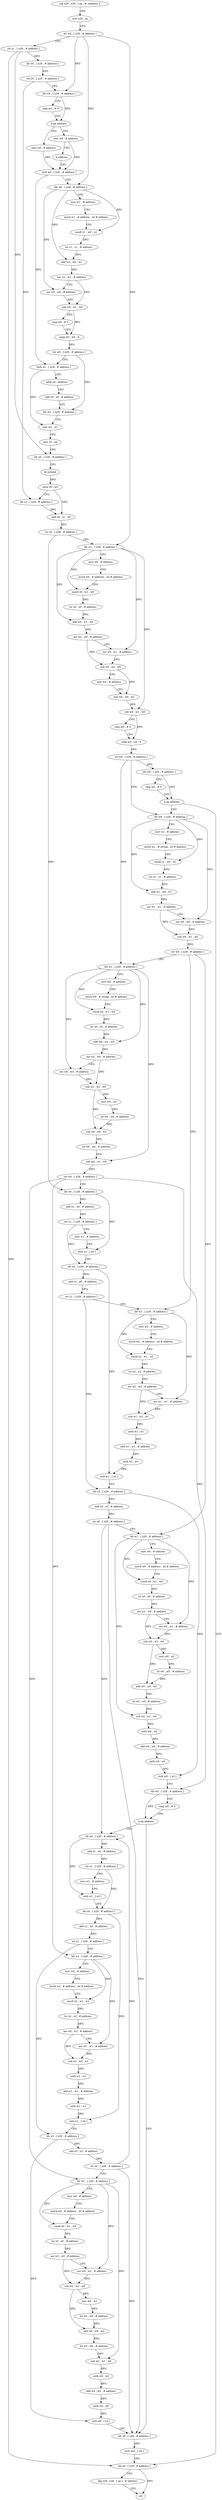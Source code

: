 digraph "func" {
"251148" [label = "stp x29 , x30 , [ sp , #- address ]!" ]
"251152" [label = "mov x29 , sp" ]
"251156" [label = "str w0 , [ x29 , # address ]" ]
"251160" [label = "str x1 , [ x29 , # address ]" ]
"251164" [label = "ldr x0 , [ x29 , # address ]" ]
"251168" [label = "str x0 , [ x29 , # address ]" ]
"251172" [label = "ldr w0 , [ x29 , # address ]" ]
"251176" [label = "cmp w0 , # 0" ]
"251180" [label = "b.ge address" ]
"251192" [label = "mov w0 , # address" ]
"251184" [label = "mov w0 , # address" ]
"251196" [label = "strb w0 , [ x29 , # address ]" ]
"251188" [label = "b address" ]
"251808" [label = "ldr x0 , [ x29 , # address ]" ]
"251812" [label = "ldp x29 , x30 , [ sp ] , # address" ]
"251816" [label = "ret" ]
"251368" [label = "ldr w0 , [ x29 , # address ]" ]
"251372" [label = "mov w1 , # address" ]
"251376" [label = "movk w1 , # string , lsl # address" ]
"251380" [label = "smull x1 , w0 , w1" ]
"251384" [label = "lsr x1 , x1 , # address" ]
"251388" [label = "add w1 , w0 , w1" ]
"251392" [label = "asr w1 , w1 , # address" ]
"251396" [label = "asr w0 , w0 , # address" ]
"251400" [label = "sub w0 , w1 , w0" ]
"251404" [label = "str w0 , [ x29 , # address ]" ]
"251408" [label = "ldr w1 , [ x29 , # address ]" ]
"251412" [label = "mov w0 , # address" ]
"251416" [label = "movk w0 , # string , lsl # address" ]
"251420" [label = "smull x0 , w1 , w0" ]
"251424" [label = "lsr x0 , x0 , # address" ]
"251428" [label = "add w0 , w1 , w0" ]
"251432" [label = "asr w2 , w0 , # address" ]
"251436" [label = "asr w0 , w1 , # address" ]
"251440" [label = "sub w2 , w2 , w0" ]
"251444" [label = "mov w0 , w2" ]
"251448" [label = "lsl w0 , w0 , # address" ]
"251452" [label = "sub w0 , w0 , w2" ]
"251456" [label = "lsl w0 , w0 , # address" ]
"251460" [label = "sub w0 , w1 , w0" ]
"251464" [label = "str w0 , [ x29 , # address ]" ]
"251468" [label = "ldr x0 , [ x29 , # address ]" ]
"251472" [label = "add x1 , x0 , # address" ]
"251476" [label = "str x1 , [ x29 , # address ]" ]
"251480" [label = "mov w1 , # address" ]
"251484" [label = "strb w1 , [ x0 ]" ]
"251488" [label = "ldr x0 , [ x29 , # address ]" ]
"251492" [label = "add x1 , x0 , # address" ]
"251496" [label = "str x1 , [ x29 , # address ]" ]
"251500" [label = "ldr w1 , [ x29 , # address ]" ]
"251504" [label = "mov w2 , # address" ]
"251508" [label = "movk w2 , # address , lsl # address" ]
"251512" [label = "smull x2 , w1 , w2" ]
"251516" [label = "lsr x2 , x2 , # address" ]
"251520" [label = "asr w2 , w2 , # address" ]
"251524" [label = "asr w1 , w1 , # address" ]
"251528" [label = "sub w1 , w2 , w1" ]
"251532" [label = "uxtb w1 , w1" ]
"251536" [label = "add w1 , w1 , # address" ]
"251540" [label = "uxtb w1 , w1" ]
"251544" [label = "strb w1 , [ x0 ]" ]
"251548" [label = "ldr x3 , [ x29 , # address ]" ]
"251552" [label = "add x0 , x3 , # address" ]
"251556" [label = "str x0 , [ x29 , # address ]" ]
"251560" [label = "ldr w1 , [ x29 , # address ]" ]
"251564" [label = "mov w0 , # address" ]
"251568" [label = "movk w0 , # address , lsl # address" ]
"251572" [label = "smull x0 , w1 , w0" ]
"251576" [label = "lsr x0 , x0 , # address" ]
"251580" [label = "asr w2 , w0 , # address" ]
"251584" [label = "asr w0 , w1 , # address" ]
"251588" [label = "sub w2 , w2 , w0" ]
"251592" [label = "mov w0 , w2" ]
"251596" [label = "lsl w0 , w0 , # address" ]
"251600" [label = "add w0 , w0 , w2" ]
"251604" [label = "lsl w0 , w0 , # address" ]
"251608" [label = "sub w2 , w1 , w0" ]
"251612" [label = "uxtb w0 , w2" ]
"251616" [label = "add w0 , w0 , # address" ]
"251620" [label = "uxtb w0 , w0" ]
"251624" [label = "strb w0 , [ x3 ]" ]
"251628" [label = "ldr w0 , [ x29 , # address ]" ]
"251632" [label = "cmp w0 , # 0" ]
"251636" [label = "b.eq address" ]
"251800" [label = "ldr x0 , [ x29 , # address ]" ]
"251640" [label = "ldr x0 , [ x29 , # address ]" ]
"251200" [label = "ldr w0 , [ x29 , # address ]" ]
"251204" [label = "mov w1 , # address" ]
"251208" [label = "movk w1 , # address , lsl # address" ]
"251212" [label = "smull x1 , w0 , w1" ]
"251216" [label = "lsr x1 , x1 , # address" ]
"251220" [label = "add w1 , w0 , w1" ]
"251224" [label = "asr w1 , w1 , # address" ]
"251228" [label = "asr w0 , w0 , # address" ]
"251232" [label = "sub w0 , w1 , w0" ]
"251236" [label = "cmp w0 , # 0" ]
"251240" [label = "cneg w0 , w0 , lt" ]
"251244" [label = "str w0 , [ x29 , # address ]" ]
"251248" [label = "ldrb w1 , [ x29 , # address ]" ]
"251252" [label = "adrp x0 , address" ]
"251256" [label = "add x0 , x0 , # address" ]
"251260" [label = "ldr w3 , [ x29 , # address ]" ]
"251264" [label = "mov w2 , w1" ]
"251268" [label = "mov x1 , x0" ]
"251272" [label = "ldr x0 , [ x29 , # address ]" ]
"251276" [label = "bl symbol" ]
"251280" [label = "sxtw x0 , w0" ]
"251284" [label = "ldr x1 , [ x29 , # address ]" ]
"251288" [label = "add x0 , x1 , x0" ]
"251292" [label = "str x0 , [ x29 , # address ]" ]
"251296" [label = "ldr w1 , [ x29 , # address ]" ]
"251300" [label = "mov w0 , # address" ]
"251304" [label = "movk w0 , # address , lsl # address" ]
"251308" [label = "smull x0 , w1 , w0" ]
"251312" [label = "lsr x0 , x0 , # address" ]
"251316" [label = "add w0 , w1 , w0" ]
"251320" [label = "asr w2 , w0 , # address" ]
"251324" [label = "asr w0 , w1 , # address" ]
"251328" [label = "sub w0 , w2 , w0" ]
"251332" [label = "mov w2 , # address" ]
"251336" [label = "mul w0 , w0 , w2" ]
"251340" [label = "sub w0 , w1 , w0" ]
"251344" [label = "cmp w0 , # 0" ]
"251348" [label = "cneg w0 , w0 , lt" ]
"251352" [label = "str w0 , [ x29 , # address ]" ]
"251356" [label = "ldr w0 , [ x29 , # address ]" ]
"251360" [label = "cmp w0 , # 0" ]
"251364" [label = "b.eq address" ]
"251804" [label = "strb wzr , [ x0 ]" ]
"251644" [label = "add x1 , x0 , # address" ]
"251648" [label = "str x1 , [ x29 , # address ]" ]
"251652" [label = "mov w1 , # address" ]
"251656" [label = "strb w1 , [ x0 ]" ]
"251660" [label = "ldr x0 , [ x29 , # address ]" ]
"251664" [label = "add x1 , x0 , # address" ]
"251668" [label = "str x1 , [ x29 , # address ]" ]
"251672" [label = "ldr w1 , [ x29 , # address ]" ]
"251676" [label = "mov w2 , # address" ]
"251680" [label = "movk w2 , # address , lsl # address" ]
"251684" [label = "smull x2 , w1 , w2" ]
"251688" [label = "lsr x2 , x2 , # address" ]
"251692" [label = "asr w2 , w2 , # address" ]
"251696" [label = "asr w1 , w1 , # address" ]
"251700" [label = "sub w1 , w2 , w1" ]
"251704" [label = "uxtb w1 , w1" ]
"251708" [label = "add w1 , w1 , # address" ]
"251712" [label = "uxtb w1 , w1" ]
"251716" [label = "strb w1 , [ x0 ]" ]
"251720" [label = "ldr x3 , [ x29 , # address ]" ]
"251724" [label = "add x0 , x3 , # address" ]
"251728" [label = "str x0 , [ x29 , # address ]" ]
"251732" [label = "ldr w1 , [ x29 , # address ]" ]
"251736" [label = "mov w0 , # address" ]
"251740" [label = "movk w0 , # address , lsl # address" ]
"251744" [label = "smull x0 , w1 , w0" ]
"251748" [label = "lsr x0 , x0 , # address" ]
"251752" [label = "asr w2 , w0 , # address" ]
"251756" [label = "asr w0 , w1 , # address" ]
"251760" [label = "sub w2 , w2 , w0" ]
"251764" [label = "mov w0 , w2" ]
"251768" [label = "lsl w0 , w0 , # address" ]
"251772" [label = "add w0 , w0 , w2" ]
"251776" [label = "lsl w0 , w0 , # address" ]
"251780" [label = "sub w2 , w1 , w0" ]
"251784" [label = "uxtb w0 , w2" ]
"251788" [label = "add w0 , w0 , # address" ]
"251792" [label = "uxtb w0 , w0" ]
"251796" [label = "strb w0 , [ x3 ]" ]
"251148" -> "251152" [ label = "CFG" ]
"251152" -> "251156" [ label = "CFG" ]
"251156" -> "251160" [ label = "CFG" ]
"251156" -> "251172" [ label = "DFG" ]
"251156" -> "251200" [ label = "DFG" ]
"251156" -> "251296" [ label = "DFG" ]
"251160" -> "251164" [ label = "DFG" ]
"251160" -> "251272" [ label = "DFG" ]
"251160" -> "251808" [ label = "DFG" ]
"251164" -> "251168" [ label = "DFG" ]
"251168" -> "251172" [ label = "CFG" ]
"251168" -> "251284" [ label = "DFG" ]
"251172" -> "251176" [ label = "CFG" ]
"251172" -> "251180" [ label = "DFG" ]
"251176" -> "251180" [ label = "CFG" ]
"251180" -> "251192" [ label = "CFG" ]
"251180" -> "251184" [ label = "CFG" ]
"251192" -> "251196" [ label = "DFG" ]
"251184" -> "251188" [ label = "CFG" ]
"251184" -> "251196" [ label = "DFG" ]
"251196" -> "251200" [ label = "CFG" ]
"251196" -> "251248" [ label = "DFG" ]
"251188" -> "251196" [ label = "CFG" ]
"251808" -> "251812" [ label = "CFG" ]
"251808" -> "251816" [ label = "DFG" ]
"251812" -> "251816" [ label = "CFG" ]
"251368" -> "251372" [ label = "CFG" ]
"251368" -> "251380" [ label = "DFG" ]
"251368" -> "251388" [ label = "DFG" ]
"251368" -> "251396" [ label = "DFG" ]
"251372" -> "251376" [ label = "CFG" ]
"251376" -> "251380" [ label = "CFG" ]
"251380" -> "251384" [ label = "DFG" ]
"251384" -> "251388" [ label = "DFG" ]
"251388" -> "251392" [ label = "DFG" ]
"251392" -> "251396" [ label = "CFG" ]
"251392" -> "251400" [ label = "DFG" ]
"251396" -> "251400" [ label = "DFG" ]
"251400" -> "251404" [ label = "DFG" ]
"251404" -> "251408" [ label = "CFG" ]
"251404" -> "251500" [ label = "DFG" ]
"251404" -> "251560" [ label = "DFG" ]
"251408" -> "251412" [ label = "CFG" ]
"251408" -> "251420" [ label = "DFG" ]
"251408" -> "251428" [ label = "DFG" ]
"251408" -> "251436" [ label = "DFG" ]
"251408" -> "251460" [ label = "DFG" ]
"251412" -> "251416" [ label = "CFG" ]
"251416" -> "251420" [ label = "CFG" ]
"251420" -> "251424" [ label = "DFG" ]
"251424" -> "251428" [ label = "DFG" ]
"251428" -> "251432" [ label = "DFG" ]
"251432" -> "251436" [ label = "CFG" ]
"251432" -> "251440" [ label = "DFG" ]
"251436" -> "251440" [ label = "DFG" ]
"251440" -> "251444" [ label = "DFG" ]
"251440" -> "251452" [ label = "DFG" ]
"251444" -> "251448" [ label = "DFG" ]
"251448" -> "251452" [ label = "DFG" ]
"251452" -> "251456" [ label = "DFG" ]
"251456" -> "251460" [ label = "DFG" ]
"251460" -> "251464" [ label = "DFG" ]
"251464" -> "251468" [ label = "CFG" ]
"251464" -> "251628" [ label = "DFG" ]
"251464" -> "251672" [ label = "DFG" ]
"251464" -> "251732" [ label = "DFG" ]
"251468" -> "251472" [ label = "DFG" ]
"251468" -> "251484" [ label = "DFG" ]
"251472" -> "251476" [ label = "DFG" ]
"251476" -> "251480" [ label = "CFG" ]
"251476" -> "251488" [ label = "DFG" ]
"251480" -> "251484" [ label = "CFG" ]
"251484" -> "251488" [ label = "CFG" ]
"251488" -> "251492" [ label = "DFG" ]
"251488" -> "251544" [ label = "DFG" ]
"251492" -> "251496" [ label = "DFG" ]
"251496" -> "251500" [ label = "CFG" ]
"251496" -> "251548" [ label = "DFG" ]
"251500" -> "251504" [ label = "CFG" ]
"251500" -> "251512" [ label = "DFG" ]
"251500" -> "251524" [ label = "DFG" ]
"251504" -> "251508" [ label = "CFG" ]
"251508" -> "251512" [ label = "CFG" ]
"251512" -> "251516" [ label = "DFG" ]
"251516" -> "251520" [ label = "DFG" ]
"251520" -> "251524" [ label = "CFG" ]
"251520" -> "251528" [ label = "DFG" ]
"251524" -> "251528" [ label = "DFG" ]
"251528" -> "251532" [ label = "DFG" ]
"251532" -> "251536" [ label = "DFG" ]
"251536" -> "251540" [ label = "DFG" ]
"251540" -> "251544" [ label = "DFG" ]
"251544" -> "251548" [ label = "CFG" ]
"251548" -> "251552" [ label = "DFG" ]
"251548" -> "251624" [ label = "DFG" ]
"251552" -> "251556" [ label = "DFG" ]
"251556" -> "251560" [ label = "CFG" ]
"251556" -> "251800" [ label = "DFG" ]
"251556" -> "251640" [ label = "DFG" ]
"251560" -> "251564" [ label = "CFG" ]
"251560" -> "251572" [ label = "DFG" ]
"251560" -> "251584" [ label = "DFG" ]
"251560" -> "251608" [ label = "DFG" ]
"251564" -> "251568" [ label = "CFG" ]
"251568" -> "251572" [ label = "CFG" ]
"251572" -> "251576" [ label = "DFG" ]
"251576" -> "251580" [ label = "DFG" ]
"251580" -> "251584" [ label = "CFG" ]
"251580" -> "251588" [ label = "DFG" ]
"251584" -> "251588" [ label = "DFG" ]
"251588" -> "251592" [ label = "DFG" ]
"251588" -> "251600" [ label = "DFG" ]
"251592" -> "251596" [ label = "DFG" ]
"251596" -> "251600" [ label = "DFG" ]
"251600" -> "251604" [ label = "DFG" ]
"251604" -> "251608" [ label = "DFG" ]
"251608" -> "251612" [ label = "DFG" ]
"251612" -> "251616" [ label = "DFG" ]
"251616" -> "251620" [ label = "DFG" ]
"251620" -> "251624" [ label = "DFG" ]
"251624" -> "251628" [ label = "CFG" ]
"251628" -> "251632" [ label = "CFG" ]
"251628" -> "251636" [ label = "DFG" ]
"251632" -> "251636" [ label = "CFG" ]
"251636" -> "251800" [ label = "CFG" ]
"251636" -> "251640" [ label = "CFG" ]
"251800" -> "251804" [ label = "DFG" ]
"251640" -> "251644" [ label = "DFG" ]
"251640" -> "251656" [ label = "DFG" ]
"251200" -> "251204" [ label = "CFG" ]
"251200" -> "251212" [ label = "DFG" ]
"251200" -> "251220" [ label = "DFG" ]
"251200" -> "251228" [ label = "DFG" ]
"251204" -> "251208" [ label = "CFG" ]
"251208" -> "251212" [ label = "CFG" ]
"251212" -> "251216" [ label = "DFG" ]
"251216" -> "251220" [ label = "DFG" ]
"251220" -> "251224" [ label = "DFG" ]
"251224" -> "251228" [ label = "CFG" ]
"251224" -> "251232" [ label = "DFG" ]
"251228" -> "251232" [ label = "DFG" ]
"251232" -> "251236" [ label = "CFG" ]
"251232" -> "251240" [ label = "DFG" ]
"251236" -> "251240" [ label = "CFG" ]
"251240" -> "251244" [ label = "DFG" ]
"251244" -> "251248" [ label = "CFG" ]
"251244" -> "251260" [ label = "DFG" ]
"251248" -> "251252" [ label = "CFG" ]
"251248" -> "251264" [ label = "DFG" ]
"251252" -> "251256" [ label = "CFG" ]
"251256" -> "251260" [ label = "CFG" ]
"251260" -> "251264" [ label = "CFG" ]
"251264" -> "251268" [ label = "CFG" ]
"251268" -> "251272" [ label = "CFG" ]
"251272" -> "251276" [ label = "CFG" ]
"251276" -> "251280" [ label = "DFG" ]
"251280" -> "251284" [ label = "CFG" ]
"251280" -> "251288" [ label = "DFG" ]
"251284" -> "251288" [ label = "DFG" ]
"251288" -> "251292" [ label = "DFG" ]
"251292" -> "251296" [ label = "CFG" ]
"251292" -> "251468" [ label = "DFG" ]
"251296" -> "251300" [ label = "CFG" ]
"251296" -> "251308" [ label = "DFG" ]
"251296" -> "251316" [ label = "DFG" ]
"251296" -> "251324" [ label = "DFG" ]
"251296" -> "251340" [ label = "DFG" ]
"251300" -> "251304" [ label = "CFG" ]
"251304" -> "251308" [ label = "CFG" ]
"251308" -> "251312" [ label = "DFG" ]
"251312" -> "251316" [ label = "DFG" ]
"251316" -> "251320" [ label = "DFG" ]
"251320" -> "251324" [ label = "CFG" ]
"251320" -> "251328" [ label = "DFG" ]
"251324" -> "251328" [ label = "DFG" ]
"251328" -> "251332" [ label = "CFG" ]
"251328" -> "251336" [ label = "DFG" ]
"251332" -> "251336" [ label = "CFG" ]
"251336" -> "251340" [ label = "DFG" ]
"251340" -> "251344" [ label = "CFG" ]
"251340" -> "251348" [ label = "DFG" ]
"251344" -> "251348" [ label = "CFG" ]
"251348" -> "251352" [ label = "DFG" ]
"251352" -> "251356" [ label = "DFG" ]
"251352" -> "251368" [ label = "DFG" ]
"251352" -> "251408" [ label = "DFG" ]
"251356" -> "251360" [ label = "CFG" ]
"251356" -> "251364" [ label = "DFG" ]
"251360" -> "251364" [ label = "CFG" ]
"251364" -> "251808" [ label = "CFG" ]
"251364" -> "251368" [ label = "CFG" ]
"251804" -> "251808" [ label = "CFG" ]
"251644" -> "251648" [ label = "DFG" ]
"251648" -> "251652" [ label = "CFG" ]
"251648" -> "251660" [ label = "DFG" ]
"251652" -> "251656" [ label = "CFG" ]
"251656" -> "251660" [ label = "CFG" ]
"251660" -> "251664" [ label = "DFG" ]
"251660" -> "251716" [ label = "DFG" ]
"251664" -> "251668" [ label = "DFG" ]
"251668" -> "251672" [ label = "CFG" ]
"251668" -> "251720" [ label = "DFG" ]
"251672" -> "251676" [ label = "CFG" ]
"251672" -> "251684" [ label = "DFG" ]
"251672" -> "251696" [ label = "DFG" ]
"251676" -> "251680" [ label = "CFG" ]
"251680" -> "251684" [ label = "CFG" ]
"251684" -> "251688" [ label = "DFG" ]
"251688" -> "251692" [ label = "DFG" ]
"251692" -> "251696" [ label = "CFG" ]
"251692" -> "251700" [ label = "DFG" ]
"251696" -> "251700" [ label = "DFG" ]
"251700" -> "251704" [ label = "DFG" ]
"251704" -> "251708" [ label = "DFG" ]
"251708" -> "251712" [ label = "DFG" ]
"251712" -> "251716" [ label = "DFG" ]
"251716" -> "251720" [ label = "CFG" ]
"251720" -> "251724" [ label = "DFG" ]
"251720" -> "251796" [ label = "DFG" ]
"251724" -> "251728" [ label = "DFG" ]
"251728" -> "251732" [ label = "CFG" ]
"251728" -> "251800" [ label = "DFG" ]
"251728" -> "251640" [ label = "DFG" ]
"251732" -> "251736" [ label = "CFG" ]
"251732" -> "251744" [ label = "DFG" ]
"251732" -> "251756" [ label = "DFG" ]
"251732" -> "251780" [ label = "DFG" ]
"251736" -> "251740" [ label = "CFG" ]
"251740" -> "251744" [ label = "CFG" ]
"251744" -> "251748" [ label = "DFG" ]
"251748" -> "251752" [ label = "DFG" ]
"251752" -> "251756" [ label = "CFG" ]
"251752" -> "251760" [ label = "DFG" ]
"251756" -> "251760" [ label = "DFG" ]
"251760" -> "251764" [ label = "DFG" ]
"251760" -> "251772" [ label = "DFG" ]
"251764" -> "251768" [ label = "DFG" ]
"251768" -> "251772" [ label = "DFG" ]
"251772" -> "251776" [ label = "DFG" ]
"251776" -> "251780" [ label = "DFG" ]
"251780" -> "251784" [ label = "DFG" ]
"251784" -> "251788" [ label = "DFG" ]
"251788" -> "251792" [ label = "DFG" ]
"251792" -> "251796" [ label = "DFG" ]
"251796" -> "251800" [ label = "CFG" ]
}

